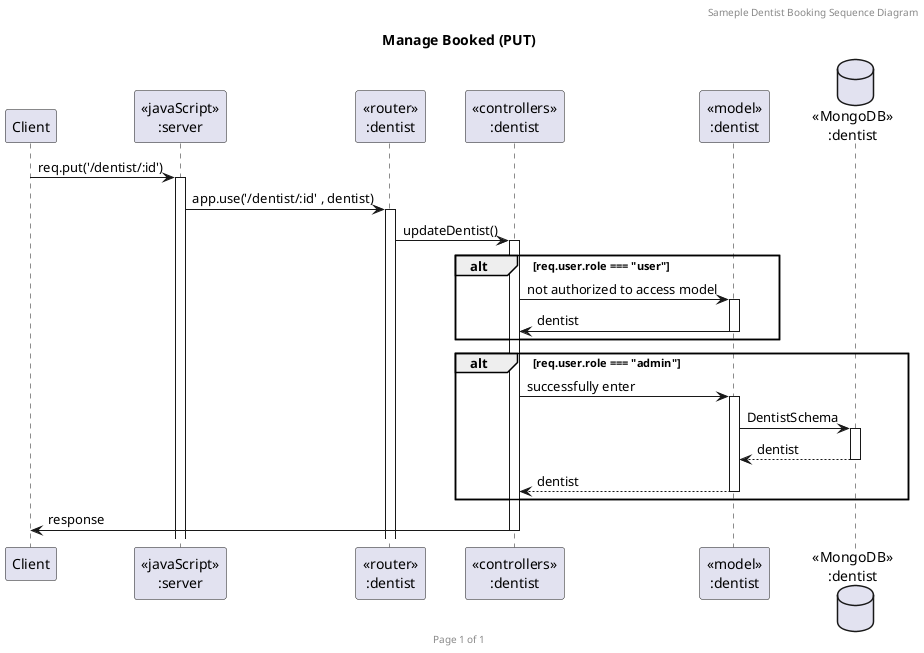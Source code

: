 @startuml Manage Dentist (PUT)

header Sameple Dentist Booking Sequence Diagram
footer Page %page% of %lastpage%
title "Manage Booked (PUT)"

participant "Client" as client
participant "<<javaScript>>\n:server" as server
participant "<<router>>\n:dentist" as routerDentist
participant "<<controllers>>\n:dentist" as controllersDentist
participant "<<model>>\n:dentist" as modelDentist
database "<<MongoDB>>\n:dentist" as DentistDatabase

client->server ++:req.put('/dentist/:id')
server->routerDentist ++:app.use('/dentist/:id' , dentist)
routerDentist -> controllersDentist ++:updateDentist()

alt req.user.role === "user"
    controllersDentist->modelDentist ++:not authorized to access model
    modelDentist -> controllersDentist --:dentist
end
alt req.user.role === "admin"
    controllersDentist->modelDentist ++:successfully enter
modelDentist ->DentistDatabase ++: DentistSchema
DentistDatabase --> modelDentist --: dentist
controllersDentist <-- modelDentist --:dentist
end
controllersDentist->client --:response

@enduml